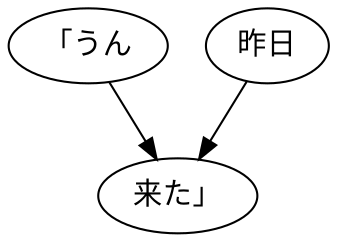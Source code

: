 digraph graph3130 {
	node0 [label="「うん"];
	node1 [label="昨日"];
	node2 [label="来た」"];
	node0 -> node2;
	node1 -> node2;
}
